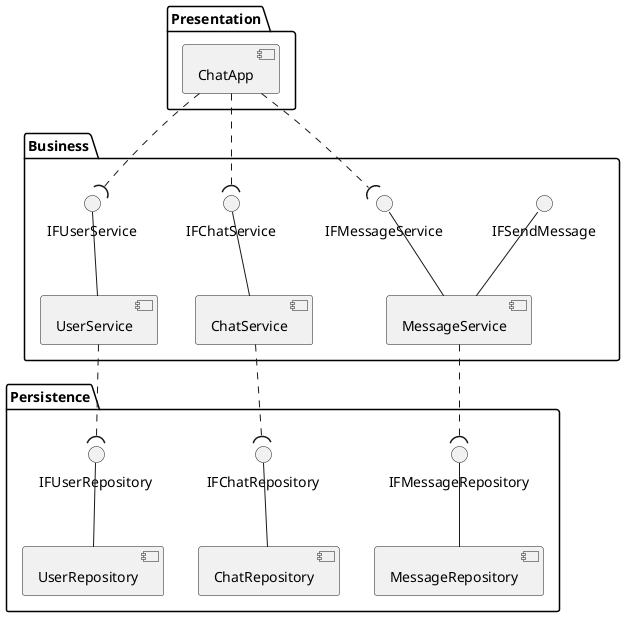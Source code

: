 @startuml chat-component
skinparam monochrome true
' Presentation Layer
package "Presentation" {
    [ChatApp]
}

' Busines (Logic) Layer
package "Business" {
    [UserService] -up- IFUserService
    [ChatService] -up- IFChatService
    [MessageService] -up- IFMessageService
    [MessageService] -up- IFSendMessage
}

' Persistence Layer
package "Persistence" {
    [UserRepository] -up- IFUserRepository
    [ChatRepository] -up- IFChatRepository
    [MessageRepository] -up- IFMessageRepository
}

' Connect presentation layer to busines layer
[ChatApp] .down.( IFUserService
[ChatApp] .down.( IFChatService
[ChatApp] .down.( IFMessageService

' Connect business layer to persistence layer
[UserService] .down.( IFUserRepository
[ChatService] .down.( IFChatRepository
[MessageService] .down.( IFMessageRepository
@enduml
